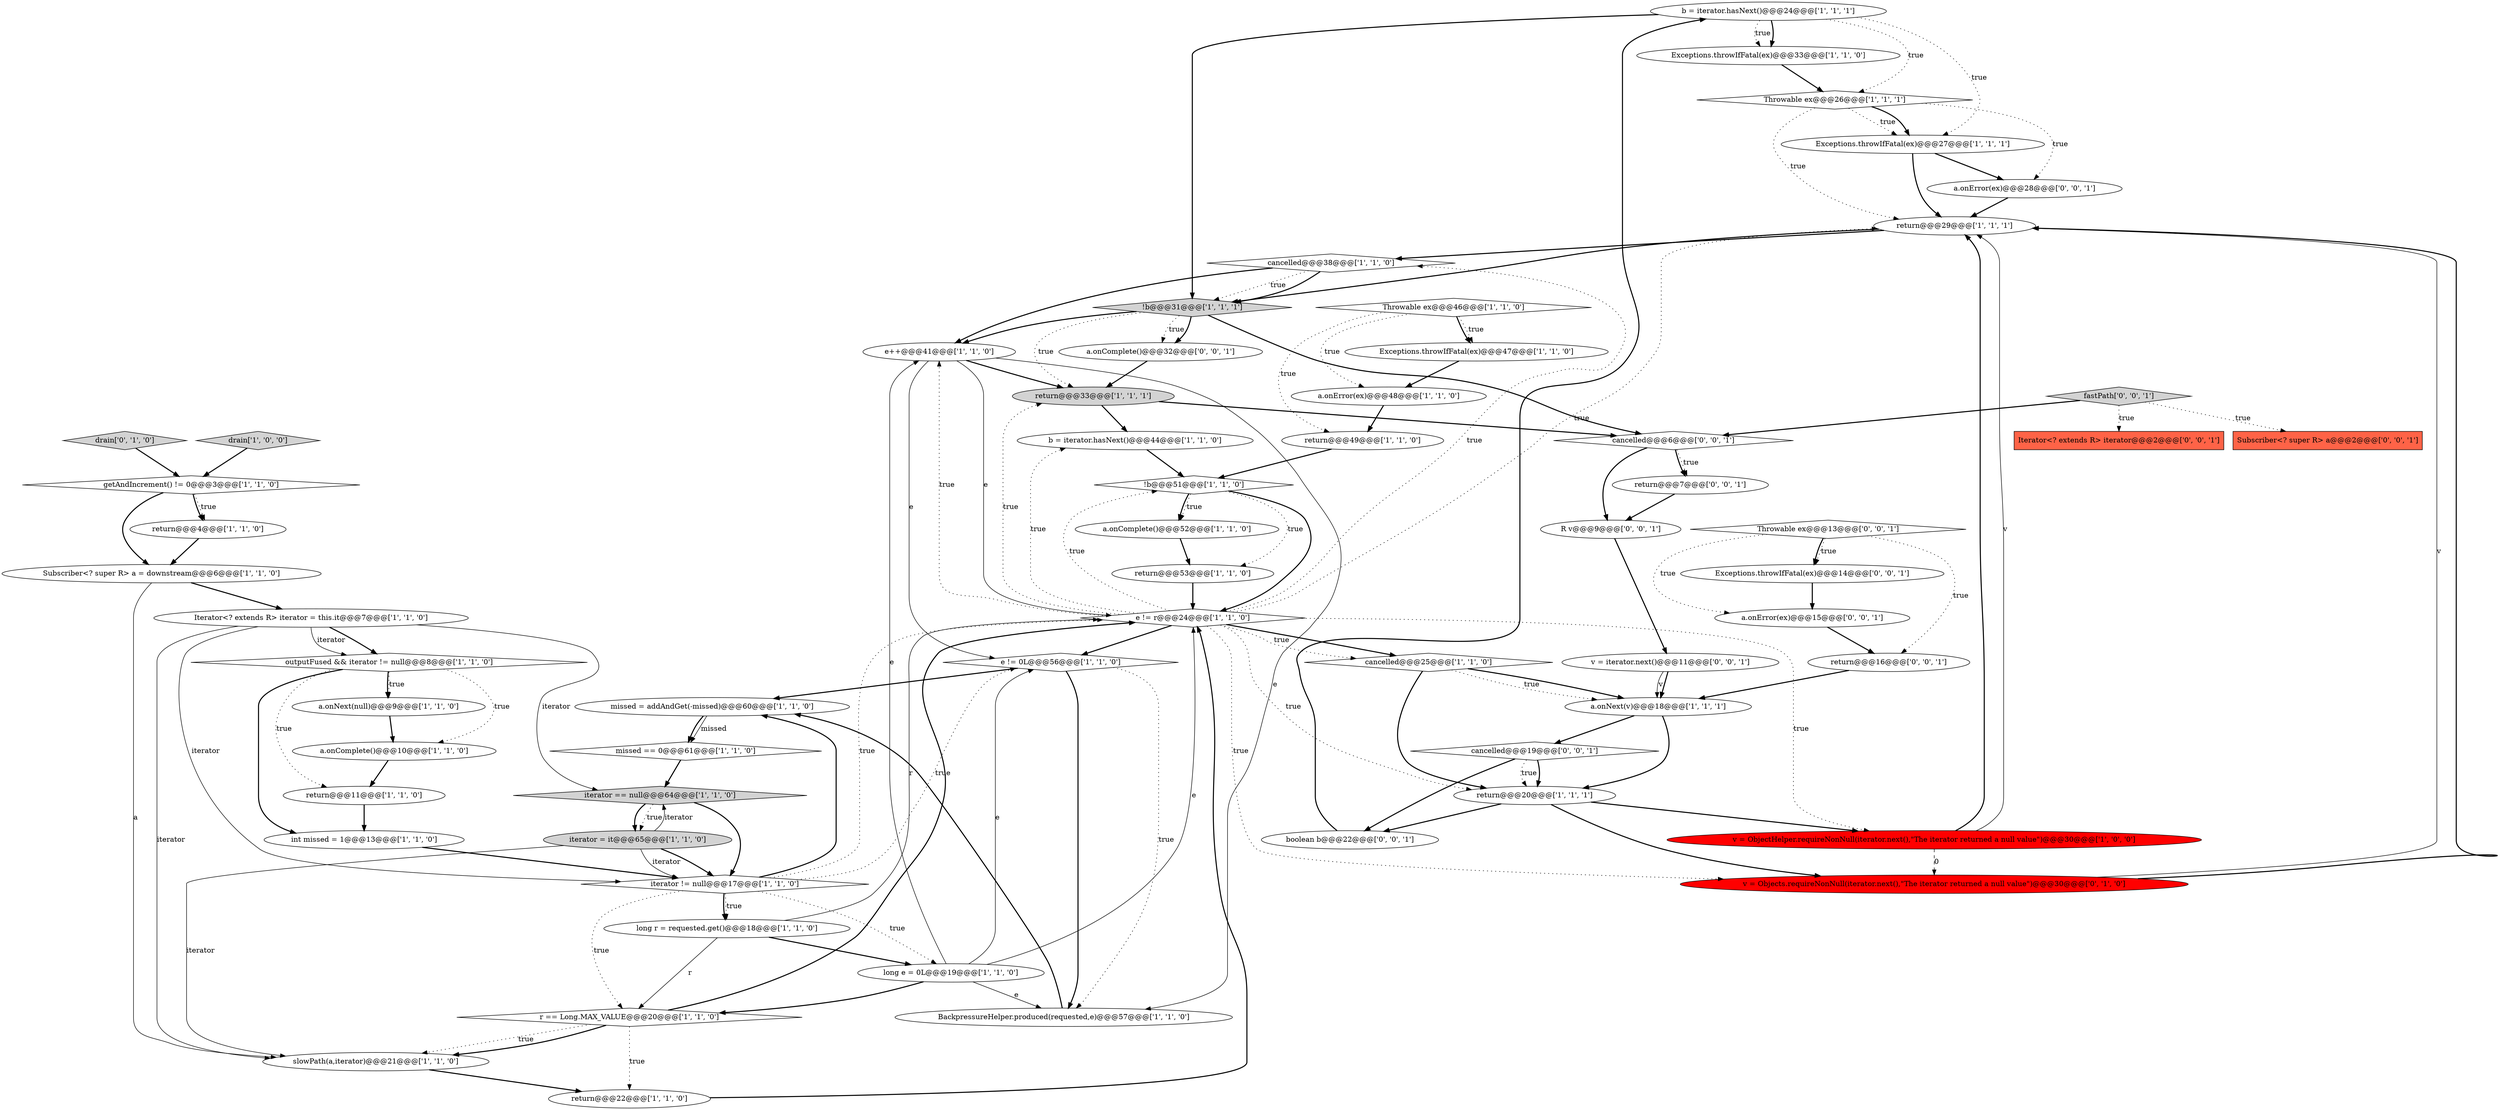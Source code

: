 digraph {
6 [style = filled, label = "b = iterator.hasNext()@@@24@@@['1', '1', '1']", fillcolor = white, shape = ellipse image = "AAA0AAABBB1BBB"];
59 [style = filled, label = "return@@@7@@@['0', '0', '1']", fillcolor = white, shape = ellipse image = "AAA0AAABBB3BBB"];
44 [style = filled, label = "v = Objects.requireNonNull(iterator.next(),\"The iterator returned a null value\")@@@30@@@['0', '1', '0']", fillcolor = red, shape = ellipse image = "AAA1AAABBB2BBB"];
9 [style = filled, label = "b = iterator.hasNext()@@@44@@@['1', '1', '0']", fillcolor = white, shape = ellipse image = "AAA0AAABBB1BBB"];
27 [style = filled, label = "Exceptions.throwIfFatal(ex)@@@33@@@['1', '1', '0']", fillcolor = white, shape = ellipse image = "AAA0AAABBB1BBB"];
48 [style = filled, label = "a.onError(ex)@@@15@@@['0', '0', '1']", fillcolor = white, shape = ellipse image = "AAA0AAABBB3BBB"];
31 [style = filled, label = "Iterator<? extends R> iterator = this.it@@@7@@@['1', '1', '0']", fillcolor = white, shape = ellipse image = "AAA0AAABBB1BBB"];
1 [style = filled, label = "missed = addAndGet(-missed)@@@60@@@['1', '1', '0']", fillcolor = white, shape = ellipse image = "AAA0AAABBB1BBB"];
14 [style = filled, label = "a.onComplete()@@@10@@@['1', '1', '0']", fillcolor = white, shape = ellipse image = "AAA0AAABBB1BBB"];
8 [style = filled, label = "a.onNext(null)@@@9@@@['1', '1', '0']", fillcolor = white, shape = ellipse image = "AAA0AAABBB1BBB"];
39 [style = filled, label = "iterator != null@@@17@@@['1', '1', '0']", fillcolor = white, shape = diamond image = "AAA0AAABBB1BBB"];
42 [style = filled, label = "Throwable ex@@@46@@@['1', '1', '0']", fillcolor = white, shape = diamond image = "AAA0AAABBB1BBB"];
26 [style = filled, label = "r == Long.MAX_VALUE@@@20@@@['1', '1', '0']", fillcolor = white, shape = diamond image = "AAA0AAABBB1BBB"];
23 [style = filled, label = "cancelled@@@38@@@['1', '1', '0']", fillcolor = white, shape = diamond image = "AAA0AAABBB1BBB"];
11 [style = filled, label = "return@@@33@@@['1', '1', '1']", fillcolor = lightgray, shape = ellipse image = "AAA0AAABBB1BBB"];
60 [style = filled, label = "a.onComplete()@@@32@@@['0', '0', '1']", fillcolor = white, shape = ellipse image = "AAA0AAABBB3BBB"];
35 [style = filled, label = "return@@@4@@@['1', '1', '0']", fillcolor = white, shape = ellipse image = "AAA0AAABBB1BBB"];
3 [style = filled, label = "slowPath(a,iterator)@@@21@@@['1', '1', '0']", fillcolor = white, shape = ellipse image = "AAA0AAABBB1BBB"];
46 [style = filled, label = "Subscriber<? super R> a@@@2@@@['0', '0', '1']", fillcolor = tomato, shape = box image = "AAA0AAABBB3BBB"];
21 [style = filled, label = "e != r@@@24@@@['1', '1', '0']", fillcolor = white, shape = diamond image = "AAA0AAABBB1BBB"];
28 [style = filled, label = "e++@@@41@@@['1', '1', '0']", fillcolor = white, shape = ellipse image = "AAA0AAABBB1BBB"];
36 [style = filled, label = "iterator = it@@@65@@@['1', '1', '0']", fillcolor = lightgray, shape = ellipse image = "AAA0AAABBB1BBB"];
38 [style = filled, label = "!b@@@51@@@['1', '1', '0']", fillcolor = white, shape = diamond image = "AAA0AAABBB1BBB"];
5 [style = filled, label = "outputFused && iterator != null@@@8@@@['1', '1', '0']", fillcolor = white, shape = diamond image = "AAA0AAABBB1BBB"];
15 [style = filled, label = "int missed = 1@@@13@@@['1', '1', '0']", fillcolor = white, shape = ellipse image = "AAA0AAABBB1BBB"];
30 [style = filled, label = "missed == 0@@@61@@@['1', '1', '0']", fillcolor = white, shape = diamond image = "AAA0AAABBB1BBB"];
16 [style = filled, label = "Throwable ex@@@26@@@['1', '1', '1']", fillcolor = white, shape = diamond image = "AAA0AAABBB1BBB"];
45 [style = filled, label = "drain['0', '1', '0']", fillcolor = lightgray, shape = diamond image = "AAA0AAABBB2BBB"];
57 [style = filled, label = "cancelled@@@6@@@['0', '0', '1']", fillcolor = white, shape = diamond image = "AAA0AAABBB3BBB"];
24 [style = filled, label = "BackpressureHelper.produced(requested,e)@@@57@@@['1', '1', '0']", fillcolor = white, shape = ellipse image = "AAA0AAABBB1BBB"];
19 [style = filled, label = "a.onError(ex)@@@48@@@['1', '1', '0']", fillcolor = white, shape = ellipse image = "AAA0AAABBB1BBB"];
20 [style = filled, label = "v = ObjectHelper.requireNonNull(iterator.next(),\"The iterator returned a null value\")@@@30@@@['1', '0', '0']", fillcolor = red, shape = ellipse image = "AAA1AAABBB1BBB"];
37 [style = filled, label = "return@@@11@@@['1', '1', '0']", fillcolor = white, shape = ellipse image = "AAA0AAABBB1BBB"];
43 [style = filled, label = "iterator == null@@@64@@@['1', '1', '0']", fillcolor = lightgray, shape = diamond image = "AAA0AAABBB1BBB"];
22 [style = filled, label = "!b@@@31@@@['1', '1', '1']", fillcolor = lightgray, shape = diamond image = "AAA0AAABBB1BBB"];
50 [style = filled, label = "a.onError(ex)@@@28@@@['0', '0', '1']", fillcolor = white, shape = ellipse image = "AAA0AAABBB3BBB"];
40 [style = filled, label = "long e = 0L@@@19@@@['1', '1', '0']", fillcolor = white, shape = ellipse image = "AAA0AAABBB1BBB"];
54 [style = filled, label = "return@@@16@@@['0', '0', '1']", fillcolor = white, shape = ellipse image = "AAA0AAABBB3BBB"];
34 [style = filled, label = "Exceptions.throwIfFatal(ex)@@@27@@@['1', '1', '1']", fillcolor = white, shape = ellipse image = "AAA0AAABBB1BBB"];
53 [style = filled, label = "Throwable ex@@@13@@@['0', '0', '1']", fillcolor = white, shape = diamond image = "AAA0AAABBB3BBB"];
10 [style = filled, label = "return@@@20@@@['1', '1', '1']", fillcolor = white, shape = ellipse image = "AAA0AAABBB1BBB"];
41 [style = filled, label = "drain['1', '0', '0']", fillcolor = lightgray, shape = diamond image = "AAA0AAABBB1BBB"];
18 [style = filled, label = "a.onComplete()@@@52@@@['1', '1', '0']", fillcolor = white, shape = ellipse image = "AAA0AAABBB1BBB"];
7 [style = filled, label = "a.onNext(v)@@@18@@@['1', '1', '1']", fillcolor = white, shape = ellipse image = "AAA0AAABBB1BBB"];
17 [style = filled, label = "getAndIncrement() != 0@@@3@@@['1', '1', '0']", fillcolor = white, shape = diamond image = "AAA0AAABBB1BBB"];
32 [style = filled, label = "return@@@29@@@['1', '1', '1']", fillcolor = white, shape = ellipse image = "AAA0AAABBB1BBB"];
13 [style = filled, label = "e != 0L@@@56@@@['1', '1', '0']", fillcolor = white, shape = diamond image = "AAA0AAABBB1BBB"];
2 [style = filled, label = "long r = requested.get()@@@18@@@['1', '1', '0']", fillcolor = white, shape = ellipse image = "AAA0AAABBB1BBB"];
0 [style = filled, label = "cancelled@@@25@@@['1', '1', '0']", fillcolor = white, shape = diamond image = "AAA0AAABBB1BBB"];
12 [style = filled, label = "return@@@53@@@['1', '1', '0']", fillcolor = white, shape = ellipse image = "AAA0AAABBB1BBB"];
51 [style = filled, label = "Exceptions.throwIfFatal(ex)@@@14@@@['0', '0', '1']", fillcolor = white, shape = ellipse image = "AAA0AAABBB3BBB"];
55 [style = filled, label = "Iterator<? extends R> iterator@@@2@@@['0', '0', '1']", fillcolor = tomato, shape = box image = "AAA0AAABBB3BBB"];
56 [style = filled, label = "v = iterator.next()@@@11@@@['0', '0', '1']", fillcolor = white, shape = ellipse image = "AAA0AAABBB3BBB"];
29 [style = filled, label = "Exceptions.throwIfFatal(ex)@@@47@@@['1', '1', '0']", fillcolor = white, shape = ellipse image = "AAA0AAABBB1BBB"];
58 [style = filled, label = "fastPath['0', '0', '1']", fillcolor = lightgray, shape = diamond image = "AAA0AAABBB3BBB"];
25 [style = filled, label = "Subscriber<? super R> a = downstream@@@6@@@['1', '1', '0']", fillcolor = white, shape = ellipse image = "AAA0AAABBB1BBB"];
47 [style = filled, label = "R v@@@9@@@['0', '0', '1']", fillcolor = white, shape = ellipse image = "AAA0AAABBB3BBB"];
49 [style = filled, label = "cancelled@@@19@@@['0', '0', '1']", fillcolor = white, shape = diamond image = "AAA0AAABBB3BBB"];
33 [style = filled, label = "return@@@49@@@['1', '1', '0']", fillcolor = white, shape = ellipse image = "AAA0AAABBB1BBB"];
4 [style = filled, label = "return@@@22@@@['1', '1', '0']", fillcolor = white, shape = ellipse image = "AAA0AAABBB1BBB"];
52 [style = filled, label = "boolean b@@@22@@@['0', '0', '1']", fillcolor = white, shape = ellipse image = "AAA0AAABBB3BBB"];
50->32 [style = bold, label=""];
13->24 [style = dotted, label="true"];
17->25 [style = bold, label=""];
32->22 [style = bold, label=""];
32->23 [style = bold, label=""];
16->34 [style = dotted, label="true"];
22->60 [style = dotted, label="true"];
21->11 [style = dotted, label="true"];
40->21 [style = solid, label="e"];
23->22 [style = dotted, label="true"];
6->22 [style = bold, label=""];
17->35 [style = dotted, label="true"];
5->15 [style = bold, label=""];
37->15 [style = bold, label=""];
57->59 [style = bold, label=""];
1->30 [style = bold, label=""];
11->9 [style = bold, label=""];
7->49 [style = bold, label=""];
34->50 [style = bold, label=""];
3->4 [style = bold, label=""];
42->29 [style = bold, label=""];
13->1 [style = bold, label=""];
21->38 [style = dotted, label="true"];
25->31 [style = bold, label=""];
22->60 [style = bold, label=""];
48->54 [style = bold, label=""];
23->28 [style = bold, label=""];
42->19 [style = dotted, label="true"];
20->44 [style = dashed, label="0"];
51->48 [style = bold, label=""];
23->22 [style = bold, label=""];
49->10 [style = bold, label=""];
21->23 [style = dotted, label="true"];
22->57 [style = bold, label=""];
16->32 [style = dotted, label="true"];
42->33 [style = dotted, label="true"];
40->26 [style = bold, label=""];
34->32 [style = bold, label=""];
45->17 [style = bold, label=""];
56->7 [style = bold, label=""];
26->4 [style = dotted, label="true"];
9->38 [style = bold, label=""];
2->21 [style = solid, label="r"];
0->7 [style = dotted, label="true"];
21->13 [style = bold, label=""];
14->37 [style = bold, label=""];
17->35 [style = bold, label=""];
38->12 [style = dotted, label="true"];
53->48 [style = dotted, label="true"];
39->2 [style = dotted, label="true"];
21->20 [style = dotted, label="true"];
21->0 [style = bold, label=""];
28->21 [style = solid, label="e"];
53->51 [style = dotted, label="true"];
12->21 [style = bold, label=""];
21->0 [style = dotted, label="true"];
31->5 [style = bold, label=""];
39->26 [style = dotted, label="true"];
36->3 [style = solid, label="iterator"];
4->21 [style = bold, label=""];
18->12 [style = bold, label=""];
16->34 [style = bold, label=""];
21->32 [style = dotted, label="true"];
44->32 [style = solid, label="v"];
27->16 [style = bold, label=""];
26->3 [style = dotted, label="true"];
21->28 [style = dotted, label="true"];
40->24 [style = solid, label="e"];
40->13 [style = solid, label="e"];
38->18 [style = dotted, label="true"];
0->7 [style = bold, label=""];
56->7 [style = solid, label="v"];
49->10 [style = dotted, label="true"];
38->18 [style = bold, label=""];
21->9 [style = dotted, label="true"];
10->44 [style = bold, label=""];
44->32 [style = bold, label=""];
39->40 [style = dotted, label="true"];
40->28 [style = solid, label="e"];
5->8 [style = dotted, label="true"];
58->55 [style = dotted, label="true"];
11->57 [style = bold, label=""];
1->30 [style = solid, label="missed"];
19->33 [style = bold, label=""];
54->7 [style = bold, label=""];
13->24 [style = bold, label=""];
47->56 [style = bold, label=""];
30->43 [style = bold, label=""];
25->3 [style = solid, label="a"];
26->3 [style = bold, label=""];
43->36 [style = bold, label=""];
8->14 [style = bold, label=""];
58->57 [style = bold, label=""];
22->28 [style = bold, label=""];
21->10 [style = dotted, label="true"];
36->39 [style = bold, label=""];
20->32 [style = solid, label="v"];
28->24 [style = solid, label="e"];
26->21 [style = bold, label=""];
35->25 [style = bold, label=""];
2->26 [style = solid, label="r"];
6->27 [style = bold, label=""];
58->46 [style = dotted, label="true"];
59->47 [style = bold, label=""];
29->19 [style = bold, label=""];
28->13 [style = solid, label="e"];
39->2 [style = bold, label=""];
52->6 [style = bold, label=""];
39->13 [style = dotted, label="true"];
39->1 [style = bold, label=""];
36->39 [style = solid, label="iterator"];
24->1 [style = bold, label=""];
6->27 [style = dotted, label="true"];
57->47 [style = bold, label=""];
43->36 [style = dotted, label="true"];
43->39 [style = bold, label=""];
42->29 [style = dotted, label="true"];
39->21 [style = dotted, label="true"];
5->14 [style = dotted, label="true"];
5->8 [style = bold, label=""];
10->20 [style = bold, label=""];
53->51 [style = bold, label=""];
16->50 [style = dotted, label="true"];
31->39 [style = solid, label="iterator"];
7->10 [style = bold, label=""];
28->11 [style = bold, label=""];
36->43 [style = solid, label="iterator"];
57->59 [style = dotted, label="true"];
20->32 [style = bold, label=""];
22->11 [style = dotted, label="true"];
31->3 [style = solid, label="iterator"];
2->40 [style = bold, label=""];
31->5 [style = solid, label="iterator"];
10->52 [style = bold, label=""];
41->17 [style = bold, label=""];
0->10 [style = bold, label=""];
31->43 [style = solid, label="iterator"];
49->52 [style = bold, label=""];
21->44 [style = dotted, label="true"];
15->39 [style = bold, label=""];
6->34 [style = dotted, label="true"];
60->11 [style = bold, label=""];
38->21 [style = bold, label=""];
33->38 [style = bold, label=""];
53->54 [style = dotted, label="true"];
5->37 [style = dotted, label="true"];
6->16 [style = dotted, label="true"];
}
